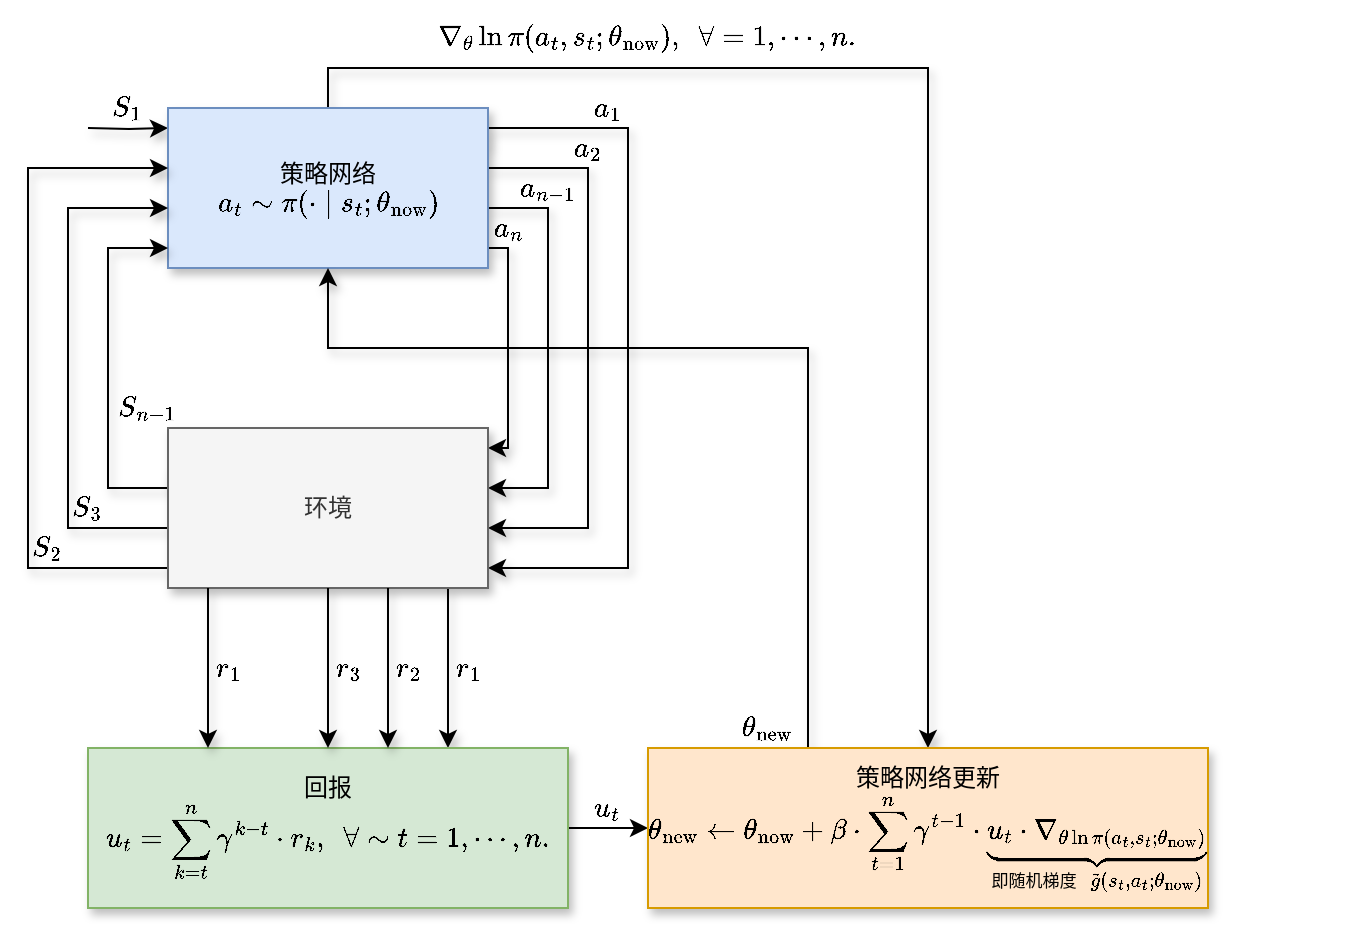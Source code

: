 <mxfile version="22.1.11" type="github" pages="2">
  <diagram name="REINFORCE" id="wOIUFvS3HHqLQGJgAhAG">
    <mxGraphModel dx="1185" dy="748" grid="1" gridSize="10" guides="1" tooltips="1" connect="1" arrows="1" fold="1" page="1" pageScale="1" pageWidth="827" pageHeight="1169" math="1" shadow="0">
      <root>
        <mxCell id="0" />
        <mxCell id="1" parent="0" />
        <mxCell id="VMDCvyLZ4yoKIw0KBtlg-3" style="edgeStyle=orthogonalEdgeStyle;rounded=0;orthogonalLoop=1;jettySize=auto;html=1;entryX=0;entryY=0.5;entryDx=0;entryDy=0;shadow=1;" parent="1" edge="1">
          <mxGeometry relative="1" as="geometry">
            <mxPoint x="80" y="90" as="sourcePoint" />
            <mxPoint x="120" y="90" as="targetPoint" />
          </mxGeometry>
        </mxCell>
        <mxCell id="VMDCvyLZ4yoKIw0KBtlg-6" style="edgeStyle=orthogonalEdgeStyle;rounded=0;orthogonalLoop=1;jettySize=auto;html=1;exitX=1;exitY=0.25;exitDx=0;exitDy=0;shadow=1;" parent="1" source="VMDCvyLZ4yoKIw0KBtlg-4" target="VMDCvyLZ4yoKIw0KBtlg-5" edge="1">
          <mxGeometry relative="1" as="geometry">
            <Array as="points">
              <mxPoint x="280" y="90" />
              <mxPoint x="350" y="90" />
              <mxPoint x="350" y="310" />
            </Array>
          </mxGeometry>
        </mxCell>
        <mxCell id="VMDCvyLZ4yoKIw0KBtlg-11" style="edgeStyle=orthogonalEdgeStyle;rounded=0;orthogonalLoop=1;jettySize=auto;html=1;shadow=1;" parent="1" source="VMDCvyLZ4yoKIw0KBtlg-4" target="VMDCvyLZ4yoKIw0KBtlg-5" edge="1">
          <mxGeometry relative="1" as="geometry">
            <Array as="points">
              <mxPoint x="330" y="110" />
              <mxPoint x="330" y="290" />
            </Array>
          </mxGeometry>
        </mxCell>
        <mxCell id="VMDCvyLZ4yoKIw0KBtlg-17" style="edgeStyle=orthogonalEdgeStyle;rounded=0;orthogonalLoop=1;jettySize=auto;html=1;shadow=1;" parent="1" source="VMDCvyLZ4yoKIw0KBtlg-4" target="VMDCvyLZ4yoKIw0KBtlg-5" edge="1">
          <mxGeometry relative="1" as="geometry">
            <Array as="points">
              <mxPoint x="290" y="150" />
              <mxPoint x="290" y="250" />
            </Array>
          </mxGeometry>
        </mxCell>
        <mxCell id="VMDCvyLZ4yoKIw0KBtlg-27" style="edgeStyle=orthogonalEdgeStyle;rounded=0;orthogonalLoop=1;jettySize=auto;html=1;shadow=1;" parent="1" source="VMDCvyLZ4yoKIw0KBtlg-4" target="VMDCvyLZ4yoKIw0KBtlg-5" edge="1">
          <mxGeometry relative="1" as="geometry">
            <Array as="points">
              <mxPoint x="310" y="130" />
              <mxPoint x="310" y="270" />
            </Array>
          </mxGeometry>
        </mxCell>
        <mxCell id="VMDCvyLZ4yoKIw0KBtlg-38" style="edgeStyle=orthogonalEdgeStyle;rounded=0;orthogonalLoop=1;jettySize=auto;html=1;shadow=1;" parent="1" source="VMDCvyLZ4yoKIw0KBtlg-4" target="VMDCvyLZ4yoKIw0KBtlg-37" edge="1">
          <mxGeometry relative="1" as="geometry">
            <Array as="points">
              <mxPoint x="200" y="60" />
              <mxPoint x="500" y="60" />
            </Array>
          </mxGeometry>
        </mxCell>
        <mxCell id="VMDCvyLZ4yoKIw0KBtlg-4" value="&lt;div&gt;策略网络&lt;/div&gt;&lt;div&gt;`a_t\sim\pi(\cdot|s_t;\theta_\text{now})`&lt;br&gt;&lt;/div&gt;" style="rounded=0;whiteSpace=wrap;html=1;fillColor=#dae8fc;strokeColor=#6c8ebf;shadow=1;" parent="1" vertex="1">
          <mxGeometry x="120" y="80" width="160" height="80" as="geometry" />
        </mxCell>
        <mxCell id="VMDCvyLZ4yoKIw0KBtlg-21" style="edgeStyle=orthogonalEdgeStyle;rounded=0;orthogonalLoop=1;jettySize=auto;html=1;shadow=1;" parent="1" source="VMDCvyLZ4yoKIw0KBtlg-5" target="VMDCvyLZ4yoKIw0KBtlg-4" edge="1">
          <mxGeometry relative="1" as="geometry">
            <Array as="points">
              <mxPoint x="50" y="310" />
              <mxPoint x="50" y="110" />
            </Array>
          </mxGeometry>
        </mxCell>
        <mxCell id="VMDCvyLZ4yoKIw0KBtlg-22" style="edgeStyle=orthogonalEdgeStyle;rounded=0;orthogonalLoop=1;jettySize=auto;html=1;shadow=1;" parent="1" source="VMDCvyLZ4yoKIw0KBtlg-5" target="VMDCvyLZ4yoKIw0KBtlg-4" edge="1">
          <mxGeometry relative="1" as="geometry">
            <Array as="points">
              <mxPoint x="70" y="290" />
              <mxPoint x="70" y="130" />
            </Array>
          </mxGeometry>
        </mxCell>
        <mxCell id="VMDCvyLZ4yoKIw0KBtlg-23" style="edgeStyle=orthogonalEdgeStyle;rounded=0;orthogonalLoop=1;jettySize=auto;html=1;exitX=0;exitY=0.25;exitDx=0;exitDy=0;shadow=1;" parent="1" source="VMDCvyLZ4yoKIw0KBtlg-5" target="VMDCvyLZ4yoKIw0KBtlg-4" edge="1">
          <mxGeometry relative="1" as="geometry">
            <Array as="points">
              <mxPoint x="120" y="270" />
              <mxPoint x="90" y="270" />
              <mxPoint x="90" y="150" />
            </Array>
          </mxGeometry>
        </mxCell>
        <mxCell id="VMDCvyLZ4yoKIw0KBtlg-29" style="edgeStyle=orthogonalEdgeStyle;rounded=0;orthogonalLoop=1;jettySize=auto;html=1;shadow=1;" parent="1" source="VMDCvyLZ4yoKIw0KBtlg-5" target="VMDCvyLZ4yoKIw0KBtlg-26" edge="1">
          <mxGeometry relative="1" as="geometry">
            <Array as="points">
              <mxPoint x="260" y="350" />
              <mxPoint x="260" y="350" />
            </Array>
          </mxGeometry>
        </mxCell>
        <mxCell id="VMDCvyLZ4yoKIw0KBtlg-5" value="环境" style="rounded=0;whiteSpace=wrap;html=1;fillColor=#f5f5f5;fontColor=#333333;strokeColor=#666666;shadow=1;" parent="1" vertex="1">
          <mxGeometry x="120" y="240" width="160" height="80" as="geometry" />
        </mxCell>
        <mxCell id="VMDCvyLZ4yoKIw0KBtlg-7" value="`S_1`" style="text;strokeColor=none;align=center;fillColor=none;html=1;verticalAlign=middle;whiteSpace=wrap;rounded=0;shadow=1;" parent="1" vertex="1">
          <mxGeometry x="80" y="60" width="40" height="40" as="geometry" />
        </mxCell>
        <mxCell id="VMDCvyLZ4yoKIw0KBtlg-8" value="`a_1`" style="text;strokeColor=none;align=center;fillColor=none;html=1;verticalAlign=middle;whiteSpace=wrap;rounded=0;shadow=1;" parent="1" vertex="1">
          <mxGeometry x="320" y="60" width="40" height="40" as="geometry" />
        </mxCell>
        <mxCell id="VMDCvyLZ4yoKIw0KBtlg-10" value="`S_2`" style="text;strokeColor=none;align=center;fillColor=none;html=1;verticalAlign=middle;whiteSpace=wrap;rounded=0;shadow=1;" parent="1" vertex="1">
          <mxGeometry x="40" y="280" width="40" height="40" as="geometry" />
        </mxCell>
        <mxCell id="VMDCvyLZ4yoKIw0KBtlg-15" value="`a_2`" style="text;strokeColor=none;align=center;fillColor=none;html=1;verticalAlign=middle;whiteSpace=wrap;rounded=0;shadow=1;" parent="1" vertex="1">
          <mxGeometry x="310" y="80" width="40" height="40" as="geometry" />
        </mxCell>
        <mxCell id="VMDCvyLZ4yoKIw0KBtlg-16" value="`S_3`" style="text;strokeColor=none;align=center;fillColor=none;html=1;verticalAlign=middle;whiteSpace=wrap;rounded=0;shadow=1;" parent="1" vertex="1">
          <mxGeometry x="60" y="260" width="40" height="40" as="geometry" />
        </mxCell>
        <mxCell id="VMDCvyLZ4yoKIw0KBtlg-18" value="`a_{n-1}`" style="text;strokeColor=none;align=center;fillColor=none;html=1;verticalAlign=middle;whiteSpace=wrap;rounded=0;shadow=1;" parent="1" vertex="1">
          <mxGeometry x="290" y="100" width="40" height="40" as="geometry" />
        </mxCell>
        <mxCell id="VMDCvyLZ4yoKIw0KBtlg-24" value="`S_{n-1}`" style="text;strokeColor=none;align=center;fillColor=none;html=1;verticalAlign=middle;whiteSpace=wrap;rounded=0;shadow=1;" parent="1" vertex="1">
          <mxGeometry x="90" y="210" width="40" height="40" as="geometry" />
        </mxCell>
        <mxCell id="VMDCvyLZ4yoKIw0KBtlg-42" style="edgeStyle=orthogonalEdgeStyle;rounded=0;orthogonalLoop=1;jettySize=auto;html=1;entryX=0;entryY=0.5;entryDx=0;entryDy=0;" parent="1" source="VMDCvyLZ4yoKIw0KBtlg-26" target="VMDCvyLZ4yoKIw0KBtlg-37" edge="1">
          <mxGeometry relative="1" as="geometry" />
        </mxCell>
        <mxCell id="VMDCvyLZ4yoKIw0KBtlg-26" value="&lt;div&gt;回报&lt;/div&gt;&lt;div&gt;`u_t=\sum_{k=t}^n\gamma^{k-t}\cdot r_k,\quad\forall~t=1,\cdots,n.`&lt;br&gt;&lt;/div&gt;" style="rounded=0;whiteSpace=wrap;html=1;fillColor=#d5e8d4;strokeColor=#82b366;shadow=1;" parent="1" vertex="1">
          <mxGeometry x="80" y="400" width="240" height="80" as="geometry" />
        </mxCell>
        <mxCell id="VMDCvyLZ4yoKIw0KBtlg-28" value="`a_{n}`" style="text;strokeColor=none;align=center;fillColor=none;html=1;verticalAlign=middle;whiteSpace=wrap;rounded=0;shadow=1;" parent="1" vertex="1">
          <mxGeometry x="270" y="120" width="40" height="40" as="geometry" />
        </mxCell>
        <mxCell id="VMDCvyLZ4yoKIw0KBtlg-30" value="`r_{1}`" style="text;strokeColor=none;align=center;fillColor=none;html=1;verticalAlign=middle;whiteSpace=wrap;rounded=0;shadow=1;" parent="1" vertex="1">
          <mxGeometry x="250" y="340" width="40" height="40" as="geometry" />
        </mxCell>
        <mxCell id="VMDCvyLZ4yoKIw0KBtlg-31" style="edgeStyle=orthogonalEdgeStyle;rounded=0;orthogonalLoop=1;jettySize=auto;html=1;shadow=1;" parent="1" edge="1">
          <mxGeometry relative="1" as="geometry">
            <mxPoint x="230" y="320" as="sourcePoint" />
            <mxPoint x="230" y="400" as="targetPoint" />
            <Array as="points">
              <mxPoint x="230" y="350" />
              <mxPoint x="230" y="350" />
            </Array>
          </mxGeometry>
        </mxCell>
        <mxCell id="VMDCvyLZ4yoKIw0KBtlg-32" value="`r_{2}`" style="text;strokeColor=none;align=center;fillColor=none;html=1;verticalAlign=middle;whiteSpace=wrap;rounded=0;shadow=1;" parent="1" vertex="1">
          <mxGeometry x="220" y="340" width="40" height="40" as="geometry" />
        </mxCell>
        <mxCell id="VMDCvyLZ4yoKIw0KBtlg-33" style="edgeStyle=orthogonalEdgeStyle;rounded=0;orthogonalLoop=1;jettySize=auto;html=1;shadow=1;" parent="1" edge="1">
          <mxGeometry relative="1" as="geometry">
            <mxPoint x="200" y="320" as="sourcePoint" />
            <mxPoint x="200" y="400" as="targetPoint" />
            <Array as="points">
              <mxPoint x="200" y="350" />
              <mxPoint x="200" y="350" />
            </Array>
          </mxGeometry>
        </mxCell>
        <mxCell id="VMDCvyLZ4yoKIw0KBtlg-34" value="`r_{3}`" style="text;strokeColor=none;align=center;fillColor=none;html=1;verticalAlign=middle;whiteSpace=wrap;rounded=0;shadow=1;" parent="1" vertex="1">
          <mxGeometry x="190" y="340" width="40" height="40" as="geometry" />
        </mxCell>
        <mxCell id="VMDCvyLZ4yoKIw0KBtlg-35" style="edgeStyle=orthogonalEdgeStyle;rounded=0;orthogonalLoop=1;jettySize=auto;html=1;shadow=1;" parent="1" edge="1">
          <mxGeometry relative="1" as="geometry">
            <mxPoint x="140" y="320" as="sourcePoint" />
            <mxPoint x="140" y="400" as="targetPoint" />
            <Array as="points">
              <mxPoint x="140" y="350" />
              <mxPoint x="140" y="350" />
            </Array>
          </mxGeometry>
        </mxCell>
        <mxCell id="VMDCvyLZ4yoKIw0KBtlg-36" value="`r_{1}`" style="text;strokeColor=none;align=center;fillColor=none;html=1;verticalAlign=middle;whiteSpace=wrap;rounded=0;shadow=1;" parent="1" vertex="1">
          <mxGeometry x="130" y="340" width="40" height="40" as="geometry" />
        </mxCell>
        <mxCell id="VMDCvyLZ4yoKIw0KBtlg-40" style="edgeStyle=orthogonalEdgeStyle;rounded=0;orthogonalLoop=1;jettySize=auto;html=1;entryX=0.5;entryY=1;entryDx=0;entryDy=0;shadow=1;" parent="1" source="VMDCvyLZ4yoKIw0KBtlg-37" target="VMDCvyLZ4yoKIw0KBtlg-4" edge="1">
          <mxGeometry relative="1" as="geometry">
            <Array as="points">
              <mxPoint x="440" y="200" />
              <mxPoint x="200" y="200" />
            </Array>
          </mxGeometry>
        </mxCell>
        <mxCell id="VMDCvyLZ4yoKIw0KBtlg-37" value="&lt;div&gt;策略网络更新&lt;/div&gt;&lt;div&gt;`\theta_\text{new}\leftarrow\theta_\text{now}+\beta\cdot\sum_{t=1}^n\gamma^{t-1} \cdot \underbrace{u_t\cdot\nabla_{\theta\ln\pi(a_t,s_t;\theta_\text{now})}}_{\text{即随机梯度 }\tilde{g}(s_t,a_t;\theta_{\text{now}})}`&lt;br&gt;&lt;/div&gt;" style="rounded=0;whiteSpace=wrap;html=1;fillColor=#ffe6cc;strokeColor=#d79b00;shadow=1;" parent="1" vertex="1">
          <mxGeometry x="360" y="400" width="280" height="80" as="geometry" />
        </mxCell>
        <mxCell id="VMDCvyLZ4yoKIw0KBtlg-39" value="`\nabla_{\theta}\ln\pi(a_t, s_t;\theta_{\text{now}}),\quad\forall=1,\cdots,n.`" style="text;strokeColor=none;align=center;fillColor=none;html=1;verticalAlign=middle;whiteSpace=wrap;rounded=0;shadow=1;" parent="1" vertex="1">
          <mxGeometry x="260" y="30" width="200" height="30" as="geometry" />
        </mxCell>
        <mxCell id="VMDCvyLZ4yoKIw0KBtlg-41" value="`\theta_{\text{new}}`" style="text;strokeColor=none;align=center;fillColor=none;html=1;verticalAlign=middle;whiteSpace=wrap;rounded=0;shadow=1;" parent="1" vertex="1">
          <mxGeometry x="400" y="370" width="40" height="40" as="geometry" />
        </mxCell>
        <mxCell id="VMDCvyLZ4yoKIw0KBtlg-43" value="`u_{t}`" style="text;strokeColor=none;align=center;fillColor=none;html=1;verticalAlign=middle;whiteSpace=wrap;rounded=0;shadow=1;" parent="1" vertex="1">
          <mxGeometry x="320" y="410" width="40" height="40" as="geometry" />
        </mxCell>
      </root>
    </mxGraphModel>
  </diagram>
  <diagram id="ODrEXsJJAwDOYtSponNZ" name="REINFORCE with  baseline">
    <mxGraphModel dx="2012" dy="748" grid="1" gridSize="10" guides="1" tooltips="1" connect="1" arrows="1" fold="1" page="1" pageScale="1" pageWidth="827" pageHeight="1169" math="1" shadow="0">
      <root>
        <mxCell id="0" />
        <mxCell id="1" parent="0" />
        <mxCell id="AV-FN8kRpnLectql__CZ-1" style="edgeStyle=orthogonalEdgeStyle;rounded=0;orthogonalLoop=1;jettySize=auto;html=1;entryX=0;entryY=0.5;entryDx=0;entryDy=0;shadow=1;" edge="1" parent="1">
          <mxGeometry relative="1" as="geometry">
            <mxPoint x="80" y="90" as="sourcePoint" />
            <mxPoint x="120" y="90" as="targetPoint" />
          </mxGeometry>
        </mxCell>
        <mxCell id="AV-FN8kRpnLectql__CZ-2" style="edgeStyle=orthogonalEdgeStyle;rounded=0;orthogonalLoop=1;jettySize=auto;html=1;exitX=1;exitY=0.25;exitDx=0;exitDy=0;shadow=1;" edge="1" parent="1" source="AV-FN8kRpnLectql__CZ-7" target="AV-FN8kRpnLectql__CZ-12">
          <mxGeometry relative="1" as="geometry">
            <Array as="points">
              <mxPoint x="280" y="90" />
              <mxPoint x="350" y="90" />
              <mxPoint x="350" y="310" />
            </Array>
          </mxGeometry>
        </mxCell>
        <mxCell id="AV-FN8kRpnLectql__CZ-3" style="edgeStyle=orthogonalEdgeStyle;rounded=0;orthogonalLoop=1;jettySize=auto;html=1;shadow=1;" edge="1" parent="1" source="AV-FN8kRpnLectql__CZ-7" target="AV-FN8kRpnLectql__CZ-12">
          <mxGeometry relative="1" as="geometry">
            <Array as="points">
              <mxPoint x="330" y="110" />
              <mxPoint x="330" y="290" />
            </Array>
          </mxGeometry>
        </mxCell>
        <mxCell id="AV-FN8kRpnLectql__CZ-4" style="edgeStyle=orthogonalEdgeStyle;rounded=0;orthogonalLoop=1;jettySize=auto;html=1;shadow=1;" edge="1" parent="1" source="AV-FN8kRpnLectql__CZ-7" target="AV-FN8kRpnLectql__CZ-12">
          <mxGeometry relative="1" as="geometry">
            <Array as="points">
              <mxPoint x="290" y="150" />
              <mxPoint x="290" y="250" />
            </Array>
          </mxGeometry>
        </mxCell>
        <mxCell id="AV-FN8kRpnLectql__CZ-5" style="edgeStyle=orthogonalEdgeStyle;rounded=0;orthogonalLoop=1;jettySize=auto;html=1;shadow=1;" edge="1" parent="1" source="AV-FN8kRpnLectql__CZ-7" target="AV-FN8kRpnLectql__CZ-12">
          <mxGeometry relative="1" as="geometry">
            <Array as="points">
              <mxPoint x="310" y="130" />
              <mxPoint x="310" y="270" />
            </Array>
          </mxGeometry>
        </mxCell>
        <mxCell id="AV-FN8kRpnLectql__CZ-6" style="edgeStyle=orthogonalEdgeStyle;rounded=0;orthogonalLoop=1;jettySize=auto;html=1;shadow=1;" edge="1" parent="1" source="AV-FN8kRpnLectql__CZ-7" target="AV-FN8kRpnLectql__CZ-31">
          <mxGeometry relative="1" as="geometry">
            <Array as="points">
              <mxPoint x="200" y="60" />
              <mxPoint x="500" y="60" />
            </Array>
          </mxGeometry>
        </mxCell>
        <mxCell id="AV-FN8kRpnLectql__CZ-7" value="&lt;div&gt;策略网络&lt;/div&gt;&lt;div&gt;`a_t\sim\pi(\cdot|s_t;\theta_\text{now})`&lt;br&gt;&lt;/div&gt;" style="rounded=0;whiteSpace=wrap;html=1;fillColor=#dae8fc;strokeColor=#6c8ebf;shadow=1;" vertex="1" parent="1">
          <mxGeometry x="120" y="80" width="160" height="80" as="geometry" />
        </mxCell>
        <mxCell id="AV-FN8kRpnLectql__CZ-8" style="edgeStyle=orthogonalEdgeStyle;rounded=0;orthogonalLoop=1;jettySize=auto;html=1;shadow=1;" edge="1" parent="1" source="AV-FN8kRpnLectql__CZ-12" target="AV-FN8kRpnLectql__CZ-7">
          <mxGeometry relative="1" as="geometry">
            <Array as="points">
              <mxPoint x="50" y="310" />
              <mxPoint x="50" y="110" />
            </Array>
          </mxGeometry>
        </mxCell>
        <mxCell id="AV-FN8kRpnLectql__CZ-9" style="edgeStyle=orthogonalEdgeStyle;rounded=0;orthogonalLoop=1;jettySize=auto;html=1;shadow=1;" edge="1" parent="1" source="AV-FN8kRpnLectql__CZ-12" target="AV-FN8kRpnLectql__CZ-7">
          <mxGeometry relative="1" as="geometry">
            <Array as="points">
              <mxPoint x="70" y="290" />
              <mxPoint x="70" y="130" />
            </Array>
          </mxGeometry>
        </mxCell>
        <mxCell id="AV-FN8kRpnLectql__CZ-10" style="edgeStyle=orthogonalEdgeStyle;rounded=0;orthogonalLoop=1;jettySize=auto;html=1;exitX=0;exitY=0.25;exitDx=0;exitDy=0;shadow=1;" edge="1" parent="1" source="AV-FN8kRpnLectql__CZ-12" target="AV-FN8kRpnLectql__CZ-7">
          <mxGeometry relative="1" as="geometry">
            <Array as="points">
              <mxPoint x="120" y="270" />
              <mxPoint x="90" y="270" />
              <mxPoint x="90" y="150" />
            </Array>
          </mxGeometry>
        </mxCell>
        <mxCell id="AV-FN8kRpnLectql__CZ-11" style="edgeStyle=orthogonalEdgeStyle;rounded=0;orthogonalLoop=1;jettySize=auto;html=1;shadow=1;" edge="1" parent="1" source="AV-FN8kRpnLectql__CZ-12" target="AV-FN8kRpnLectql__CZ-21">
          <mxGeometry relative="1" as="geometry">
            <Array as="points">
              <mxPoint x="260" y="350" />
              <mxPoint x="260" y="350" />
            </Array>
          </mxGeometry>
        </mxCell>
        <mxCell id="AV-FN8kRpnLectql__CZ-12" value="环境" style="rounded=0;whiteSpace=wrap;html=1;fillColor=#f5f5f5;fontColor=#333333;strokeColor=#666666;shadow=1;" vertex="1" parent="1">
          <mxGeometry x="120" y="240" width="160" height="80" as="geometry" />
        </mxCell>
        <mxCell id="AV-FN8kRpnLectql__CZ-13" value="`S_1`" style="text;strokeColor=none;align=center;fillColor=none;html=1;verticalAlign=middle;whiteSpace=wrap;rounded=0;shadow=1;" vertex="1" parent="1">
          <mxGeometry x="80" y="60" width="40" height="40" as="geometry" />
        </mxCell>
        <mxCell id="AV-FN8kRpnLectql__CZ-14" value="`a_1`" style="text;strokeColor=none;align=center;fillColor=none;html=1;verticalAlign=middle;whiteSpace=wrap;rounded=0;shadow=1;" vertex="1" parent="1">
          <mxGeometry x="320" y="60" width="40" height="40" as="geometry" />
        </mxCell>
        <mxCell id="AV-FN8kRpnLectql__CZ-15" value="`S_2`" style="text;strokeColor=none;align=center;fillColor=none;html=1;verticalAlign=middle;whiteSpace=wrap;rounded=0;shadow=1;" vertex="1" parent="1">
          <mxGeometry x="40" y="280" width="40" height="40" as="geometry" />
        </mxCell>
        <mxCell id="AV-FN8kRpnLectql__CZ-16" value="`a_2`" style="text;strokeColor=none;align=center;fillColor=none;html=1;verticalAlign=middle;whiteSpace=wrap;rounded=0;shadow=1;" vertex="1" parent="1">
          <mxGeometry x="310" y="80" width="40" height="40" as="geometry" />
        </mxCell>
        <mxCell id="AV-FN8kRpnLectql__CZ-17" value="`S_3`" style="text;strokeColor=none;align=center;fillColor=none;html=1;verticalAlign=middle;whiteSpace=wrap;rounded=0;shadow=1;" vertex="1" parent="1">
          <mxGeometry x="60" y="260" width="40" height="40" as="geometry" />
        </mxCell>
        <mxCell id="AV-FN8kRpnLectql__CZ-18" value="`a_{n-1}`" style="text;strokeColor=none;align=center;fillColor=none;html=1;verticalAlign=middle;whiteSpace=wrap;rounded=0;shadow=1;" vertex="1" parent="1">
          <mxGeometry x="290" y="100" width="40" height="40" as="geometry" />
        </mxCell>
        <mxCell id="AV-FN8kRpnLectql__CZ-19" value="`S_{n-1}`" style="text;strokeColor=none;align=center;fillColor=none;html=1;verticalAlign=middle;whiteSpace=wrap;rounded=0;shadow=1;" vertex="1" parent="1">
          <mxGeometry x="90" y="210" width="40" height="40" as="geometry" />
        </mxCell>
        <mxCell id="AV-FN8kRpnLectql__CZ-20" style="edgeStyle=orthogonalEdgeStyle;rounded=0;orthogonalLoop=1;jettySize=auto;html=1;entryX=0;entryY=0.5;entryDx=0;entryDy=0;" edge="1" parent="1" source="AV-FN8kRpnLectql__CZ-21" target="AV-FN8kRpnLectql__CZ-31">
          <mxGeometry relative="1" as="geometry" />
        </mxCell>
        <mxCell id="AV-FN8kRpnLectql__CZ-21" value="&lt;div&gt;回报&lt;/div&gt;&lt;div&gt;`u_t=\sum_{k=t}^n\gamma^{k-t}\cdot r_k,\quad\forall t=1,\cdots,n.`&lt;br&gt;&lt;/div&gt;" style="rounded=0;whiteSpace=wrap;html=1;fillColor=#d5e8d4;strokeColor=#82b366;shadow=1;" vertex="1" parent="1">
          <mxGeometry x="80" y="400" width="240" height="80" as="geometry" />
        </mxCell>
        <mxCell id="AV-FN8kRpnLectql__CZ-22" value="`a_{n}`" style="text;strokeColor=none;align=center;fillColor=none;html=1;verticalAlign=middle;whiteSpace=wrap;rounded=0;shadow=1;" vertex="1" parent="1">
          <mxGeometry x="270" y="120" width="40" height="40" as="geometry" />
        </mxCell>
        <mxCell id="AV-FN8kRpnLectql__CZ-23" value="`r_{1}`" style="text;strokeColor=none;align=center;fillColor=none;html=1;verticalAlign=middle;whiteSpace=wrap;rounded=0;shadow=1;" vertex="1" parent="1">
          <mxGeometry x="250" y="340" width="40" height="40" as="geometry" />
        </mxCell>
        <mxCell id="AV-FN8kRpnLectql__CZ-24" style="edgeStyle=orthogonalEdgeStyle;rounded=0;orthogonalLoop=1;jettySize=auto;html=1;shadow=1;" edge="1" parent="1">
          <mxGeometry relative="1" as="geometry">
            <mxPoint x="230" y="320" as="sourcePoint" />
            <mxPoint x="230" y="400" as="targetPoint" />
            <Array as="points">
              <mxPoint x="230" y="350" />
              <mxPoint x="230" y="350" />
            </Array>
          </mxGeometry>
        </mxCell>
        <mxCell id="AV-FN8kRpnLectql__CZ-25" value="`r_{2}`" style="text;strokeColor=none;align=center;fillColor=none;html=1;verticalAlign=middle;whiteSpace=wrap;rounded=0;shadow=1;" vertex="1" parent="1">
          <mxGeometry x="220" y="340" width="40" height="40" as="geometry" />
        </mxCell>
        <mxCell id="AV-FN8kRpnLectql__CZ-26" style="edgeStyle=orthogonalEdgeStyle;rounded=0;orthogonalLoop=1;jettySize=auto;html=1;shadow=1;" edge="1" parent="1">
          <mxGeometry relative="1" as="geometry">
            <mxPoint x="200" y="320" as="sourcePoint" />
            <mxPoint x="200" y="400" as="targetPoint" />
            <Array as="points">
              <mxPoint x="200" y="350" />
              <mxPoint x="200" y="350" />
            </Array>
          </mxGeometry>
        </mxCell>
        <mxCell id="AV-FN8kRpnLectql__CZ-27" value="`r_{3}`" style="text;strokeColor=none;align=center;fillColor=none;html=1;verticalAlign=middle;whiteSpace=wrap;rounded=0;shadow=1;" vertex="1" parent="1">
          <mxGeometry x="190" y="340" width="40" height="40" as="geometry" />
        </mxCell>
        <mxCell id="AV-FN8kRpnLectql__CZ-28" style="edgeStyle=orthogonalEdgeStyle;rounded=0;orthogonalLoop=1;jettySize=auto;html=1;shadow=1;" edge="1" parent="1">
          <mxGeometry relative="1" as="geometry">
            <mxPoint x="140" y="320" as="sourcePoint" />
            <mxPoint x="140" y="400" as="targetPoint" />
            <Array as="points">
              <mxPoint x="140" y="350" />
              <mxPoint x="140" y="350" />
            </Array>
          </mxGeometry>
        </mxCell>
        <mxCell id="AV-FN8kRpnLectql__CZ-29" value="`r_{1}`" style="text;strokeColor=none;align=center;fillColor=none;html=1;verticalAlign=middle;whiteSpace=wrap;rounded=0;shadow=1;" vertex="1" parent="1">
          <mxGeometry x="130" y="340" width="40" height="40" as="geometry" />
        </mxCell>
        <mxCell id="AV-FN8kRpnLectql__CZ-30" style="edgeStyle=orthogonalEdgeStyle;rounded=0;orthogonalLoop=1;jettySize=auto;html=1;entryX=0.5;entryY=1;entryDx=0;entryDy=0;shadow=1;" edge="1" parent="1" source="AV-FN8kRpnLectql__CZ-31" target="AV-FN8kRpnLectql__CZ-7">
          <mxGeometry relative="1" as="geometry">
            <Array as="points">
              <mxPoint x="440" y="200" />
              <mxPoint x="200" y="200" />
            </Array>
          </mxGeometry>
        </mxCell>
        <mxCell id="AV-FN8kRpnLectql__CZ-31" value="&lt;div&gt;策略网络更新&lt;/div&gt;&lt;div&gt;`\theta_\text{new}\leftarrow\theta_\text{now}+\beta\cdot\sum_{t=1}^n\gamma^{t-1} \cdot \underbrace{u_t\cdot\nabla_{\theta\ln\pi(a_t,s_t;\theta_\text{now})}}_{\text{即随机梯度 }\tilde{g}(s_t,a_t;\theta_{\text{now}})}`&lt;br&gt;&lt;/div&gt;" style="rounded=0;whiteSpace=wrap;html=1;fillColor=#ffe6cc;strokeColor=#d79b00;shadow=1;" vertex="1" parent="1">
          <mxGeometry x="360" y="400" width="280" height="80" as="geometry" />
        </mxCell>
        <mxCell id="AV-FN8kRpnLectql__CZ-32" value="`\nabla_{\theta}\ln\pi(a_t, s_t;\theta_{\text{now}}),\quad\forall=1,\cdots,n.`" style="text;strokeColor=none;align=center;fillColor=none;html=1;verticalAlign=middle;whiteSpace=wrap;rounded=0;shadow=1;" vertex="1" parent="1">
          <mxGeometry x="260" y="30" width="200" height="30" as="geometry" />
        </mxCell>
        <mxCell id="AV-FN8kRpnLectql__CZ-33" value="`\theta_{\text{new}}`" style="text;strokeColor=none;align=center;fillColor=none;html=1;verticalAlign=middle;whiteSpace=wrap;rounded=0;shadow=1;" vertex="1" parent="1">
          <mxGeometry x="400" y="370" width="40" height="40" as="geometry" />
        </mxCell>
        <mxCell id="AV-FN8kRpnLectql__CZ-34" value="`u_{t}`" style="text;strokeColor=none;align=center;fillColor=none;html=1;verticalAlign=middle;whiteSpace=wrap;rounded=0;shadow=1;" vertex="1" parent="1">
          <mxGeometry x="320" y="410" width="40" height="40" as="geometry" />
        </mxCell>
        <mxCell id="AV-FN8kRpnLectql__CZ-35" value="&lt;div&gt;价值网络&lt;/div&gt;&lt;div&gt;&lt;br&gt;&lt;/div&gt;&lt;div&gt;`\hat v_t=v(s_t;w_\text{now}),\quad\forall t=1,\cdots,n.)`&lt;br&gt;&lt;/div&gt;" style="rounded=0;whiteSpace=wrap;html=1;fillColor=#dae8fc;strokeColor=#6c8ebf;shadow=0;" vertex="1" parent="1">
          <mxGeometry x="80" y="550" width="240" height="90" as="geometry" />
        </mxCell>
        <mxCell id="AV-FN8kRpnLectql__CZ-57" value="" style="group" vertex="1" connectable="0" parent="1">
          <mxGeometry x="-20" y="720" width="440" height="160" as="geometry" />
        </mxCell>
        <mxCell id="AV-FN8kRpnLectql__CZ-36" value="" style="html=1;shape=mxgraph.basic.isocube;isoAngle=15;flipH=1;flipV=0;fillColor=#d5e8d4;strokeColor=#82b366;shadow=0;sketch=1;curveFitting=1;jiggle=2;" vertex="1" parent="AV-FN8kRpnLectql__CZ-57">
          <mxGeometry y="35" width="40" height="50" as="geometry" />
        </mxCell>
        <mxCell id="AV-FN8kRpnLectql__CZ-37" value="巻积网络" style="rounded=0;whiteSpace=wrap;html=1;fillColor=#dae8fc;strokeColor=#6c8ebf;shadow=0;sketch=1;curveFitting=1;jiggle=2;" vertex="1" parent="AV-FN8kRpnLectql__CZ-57">
          <mxGeometry x="80" y="40" width="80" height="40" as="geometry" />
        </mxCell>
        <mxCell id="AV-FN8kRpnLectql__CZ-38" style="edgeStyle=orthogonalEdgeStyle;rounded=0;orthogonalLoop=1;jettySize=auto;html=1;entryX=0;entryY=0.5;entryDx=0;entryDy=0;shadow=0;sketch=1;curveFitting=1;jiggle=2;" edge="1" parent="AV-FN8kRpnLectql__CZ-57" source="AV-FN8kRpnLectql__CZ-36" target="AV-FN8kRpnLectql__CZ-37">
          <mxGeometry relative="1" as="geometry" />
        </mxCell>
        <mxCell id="AV-FN8kRpnLectql__CZ-47" value="全连接网络" style="rounded=0;whiteSpace=wrap;html=1;fillColor=#dae8fc;strokeColor=#6c8ebf;shadow=0;sketch=1;curveFitting=1;jiggle=2;" vertex="1" parent="AV-FN8kRpnLectql__CZ-57">
          <mxGeometry x="280" y="40" width="80" height="40" as="geometry" />
        </mxCell>
        <mxCell id="AV-FN8kRpnLectql__CZ-48" style="edgeStyle=orthogonalEdgeStyle;rounded=0;orthogonalLoop=1;jettySize=auto;html=1;exitX=1;exitY=0;exitDx=0;exitDy=0;entryX=0;entryY=0.5;entryDx=0;entryDy=0;shadow=0;sketch=1;curveFitting=1;jiggle=2;" edge="1" parent="AV-FN8kRpnLectql__CZ-57" source="AV-FN8kRpnLectql__CZ-42" target="AV-FN8kRpnLectql__CZ-47">
          <mxGeometry relative="1" as="geometry">
            <Array as="points">
              <mxPoint x="250" y="60" />
              <mxPoint x="250" y="60" />
            </Array>
          </mxGeometry>
        </mxCell>
        <mxCell id="AV-FN8kRpnLectql__CZ-49" value="" style="ellipse;whiteSpace=wrap;html=1;aspect=fixed;fillColor=#e1d5e7;strokeColor=#9673a6;shadow=0;sketch=1;curveFitting=1;jiggle=2;" vertex="1" parent="AV-FN8kRpnLectql__CZ-57">
          <mxGeometry x="410" y="50" width="20" height="20" as="geometry" />
        </mxCell>
        <mxCell id="AV-FN8kRpnLectql__CZ-50" style="edgeStyle=orthogonalEdgeStyle;rounded=0;orthogonalLoop=1;jettySize=auto;html=1;entryX=0;entryY=0.5;entryDx=0;entryDy=0;shadow=0;sketch=1;curveFitting=1;jiggle=2;" edge="1" parent="AV-FN8kRpnLectql__CZ-57" source="AV-FN8kRpnLectql__CZ-47" target="AV-FN8kRpnLectql__CZ-49">
          <mxGeometry relative="1" as="geometry" />
        </mxCell>
        <mxCell id="AV-FN8kRpnLectql__CZ-51" value="`s`" style="text;strokeColor=none;align=center;fillColor=none;html=1;verticalAlign=middle;whiteSpace=wrap;rounded=0;shadow=0;sketch=1;curveFitting=1;jiggle=2;" vertex="1" parent="AV-FN8kRpnLectql__CZ-57">
          <mxGeometry y="80" width="40" height="40" as="geometry" />
        </mxCell>
        <mxCell id="AV-FN8kRpnLectql__CZ-52" value="特征向量" style="text;strokeColor=none;align=center;fillColor=none;html=1;verticalAlign=middle;whiteSpace=wrap;rounded=0;shadow=0;sketch=1;curveFitting=1;jiggle=2;" vertex="1" parent="AV-FN8kRpnLectql__CZ-57">
          <mxGeometry x="180" y="120" width="80" height="40" as="geometry" />
        </mxCell>
        <mxCell id="AV-FN8kRpnLectql__CZ-55" value="价值" style="text;strokeColor=none;align=center;fillColor=none;html=1;verticalAlign=middle;whiteSpace=wrap;rounded=0;shadow=0;sketch=1;curveFitting=1;jiggle=2;" vertex="1" parent="AV-FN8kRpnLectql__CZ-57">
          <mxGeometry x="400" y="80" width="40" height="40" as="geometry" />
        </mxCell>
        <mxCell id="AV-FN8kRpnLectql__CZ-56" value="" style="group;shadow=0;sketch=1;curveFitting=1;jiggle=2;" vertex="1" connectable="0" parent="AV-FN8kRpnLectql__CZ-57">
          <mxGeometry x="210" width="20" height="120" as="geometry" />
        </mxCell>
        <mxCell id="AV-FN8kRpnLectql__CZ-45" value="" style="group;fillColor=#60a917;strokeColor=#2D7600;container=0;fontColor=#ffffff;shadow=0;sketch=1;curveFitting=1;jiggle=2;" vertex="1" connectable="0" parent="AV-FN8kRpnLectql__CZ-56">
          <mxGeometry width="20" height="120" as="geometry" />
        </mxCell>
        <mxCell id="AV-FN8kRpnLectql__CZ-39" value="" style="whiteSpace=wrap;html=1;aspect=fixed;fillColor=#60a917;strokeColor=#2D7600;fontColor=#ffffff;shadow=0;sketch=1;curveFitting=1;jiggle=2;" vertex="1" parent="AV-FN8kRpnLectql__CZ-56">
          <mxGeometry width="20" height="20" as="geometry" />
        </mxCell>
        <mxCell id="AV-FN8kRpnLectql__CZ-40" value="" style="whiteSpace=wrap;html=1;aspect=fixed;fillColor=#60a917;strokeColor=#2D7600;fontColor=#ffffff;shadow=0;sketch=1;curveFitting=1;jiggle=2;" vertex="1" parent="AV-FN8kRpnLectql__CZ-56">
          <mxGeometry y="20" width="20" height="20" as="geometry" />
        </mxCell>
        <mxCell id="AV-FN8kRpnLectql__CZ-41" value="" style="whiteSpace=wrap;html=1;aspect=fixed;fillColor=#60a917;strokeColor=#2D7600;fontColor=#ffffff;shadow=0;sketch=1;curveFitting=1;jiggle=2;" vertex="1" parent="AV-FN8kRpnLectql__CZ-56">
          <mxGeometry y="40" width="20" height="20" as="geometry" />
        </mxCell>
        <mxCell id="AV-FN8kRpnLectql__CZ-42" value="" style="whiteSpace=wrap;html=1;aspect=fixed;fillColor=#60a917;strokeColor=#2D7600;fontColor=#ffffff;shadow=0;sketch=1;curveFitting=1;jiggle=2;" vertex="1" parent="AV-FN8kRpnLectql__CZ-56">
          <mxGeometry y="60" width="20" height="20" as="geometry" />
        </mxCell>
        <mxCell id="AV-FN8kRpnLectql__CZ-43" value="" style="whiteSpace=wrap;html=1;aspect=fixed;fillColor=#60a917;strokeColor=#2D7600;fontColor=#ffffff;shadow=0;sketch=1;curveFitting=1;jiggle=2;" vertex="1" parent="AV-FN8kRpnLectql__CZ-56">
          <mxGeometry y="80" width="20" height="20" as="geometry" />
        </mxCell>
        <mxCell id="AV-FN8kRpnLectql__CZ-44" value="" style="whiteSpace=wrap;html=1;aspect=fixed;fillColor=#60a917;strokeColor=#2D7600;fontColor=#ffffff;shadow=0;sketch=1;curveFitting=1;jiggle=2;" vertex="1" parent="AV-FN8kRpnLectql__CZ-56">
          <mxGeometry y="100" width="20" height="20" as="geometry" />
        </mxCell>
        <mxCell id="AV-FN8kRpnLectql__CZ-46" style="edgeStyle=orthogonalEdgeStyle;rounded=0;orthogonalLoop=1;jettySize=auto;html=1;entryX=0;entryY=0;entryDx=0;entryDy=0;shadow=0;sketch=1;curveFitting=1;jiggle=2;" edge="1" parent="AV-FN8kRpnLectql__CZ-57" source="AV-FN8kRpnLectql__CZ-37" target="AV-FN8kRpnLectql__CZ-42">
          <mxGeometry relative="1" as="geometry">
            <Array as="points">
              <mxPoint x="190" y="60" />
              <mxPoint x="190" y="60" />
            </Array>
          </mxGeometry>
        </mxCell>
      </root>
    </mxGraphModel>
  </diagram>
</mxfile>
